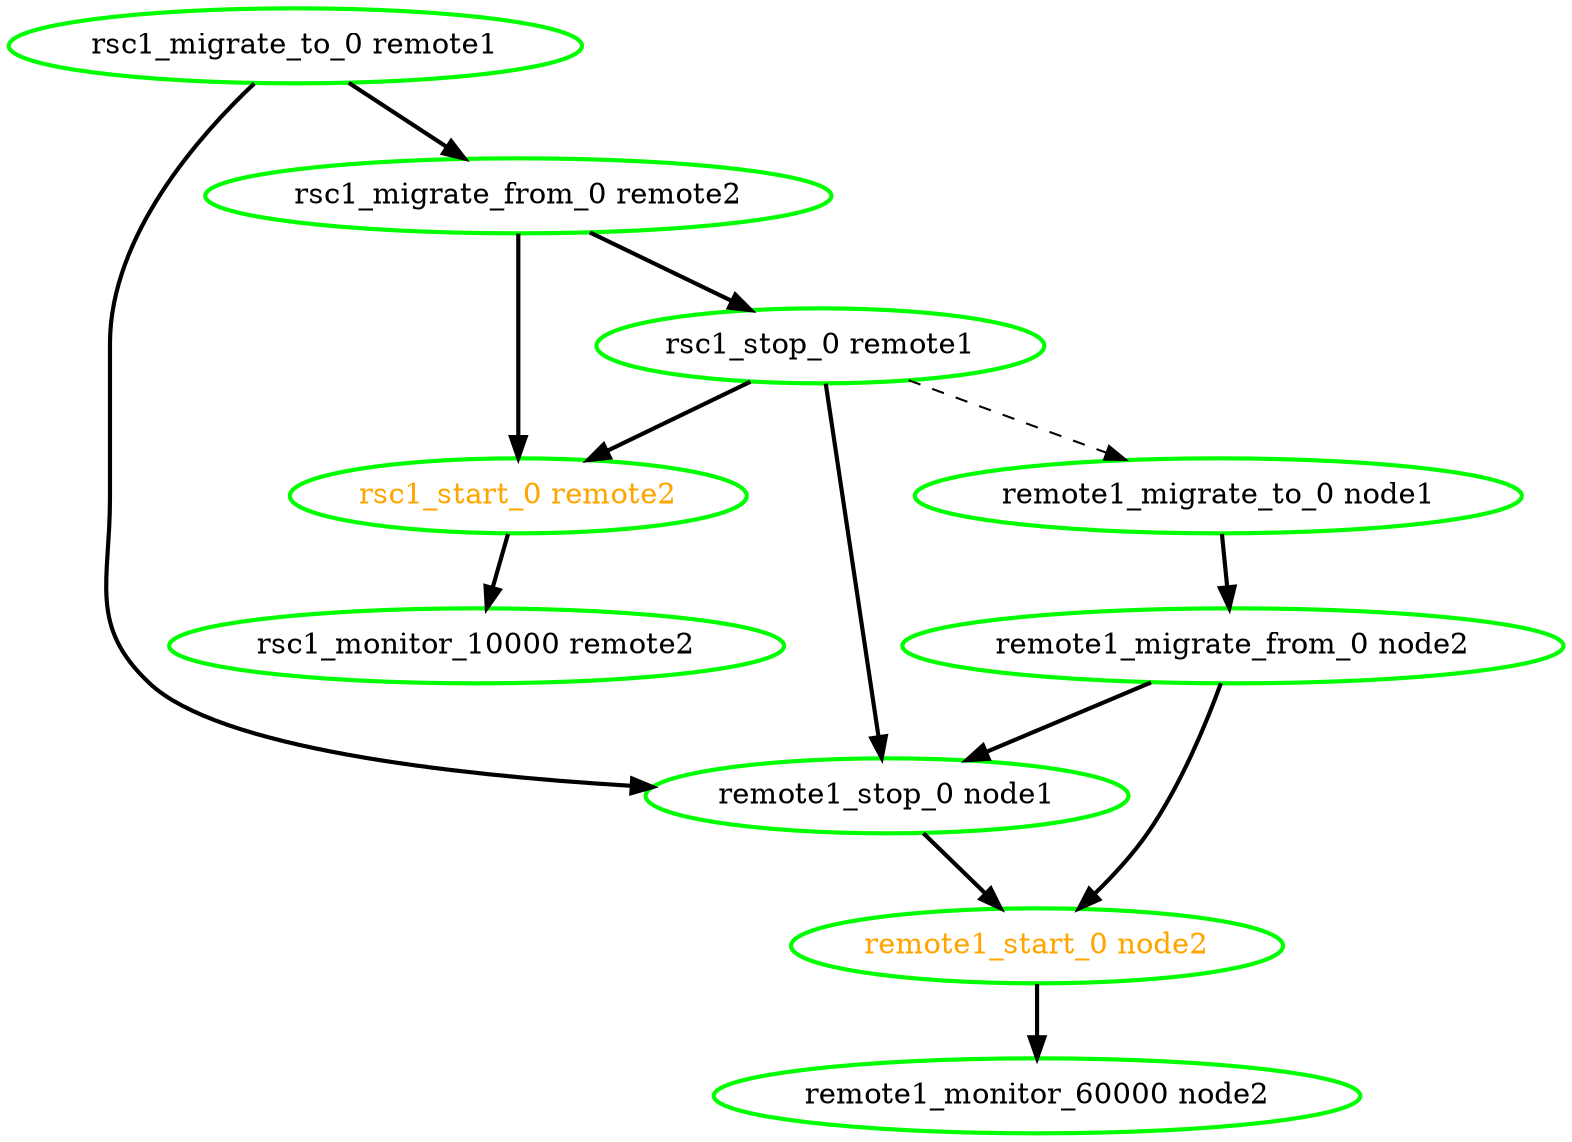 digraph "g" {
"remote1_migrate_from_0 node2" -> "remote1_start_0 node2" [ style = bold]
"remote1_migrate_from_0 node2" -> "remote1_stop_0 node1" [ style = bold]
"remote1_migrate_from_0 node2" [ style=bold color="green" fontcolor="black"]
"remote1_migrate_to_0 node1" -> "remote1_migrate_from_0 node2" [ style = bold]
"remote1_migrate_to_0 node1" [ style=bold color="green" fontcolor="black"]
"remote1_monitor_60000 node2" [ style=bold color="green" fontcolor="black"]
"remote1_start_0 node2" -> "remote1_monitor_60000 node2" [ style = bold]
"remote1_start_0 node2" [ style=bold color="green" fontcolor="orange"]
"remote1_stop_0 node1" -> "remote1_start_0 node2" [ style = bold]
"remote1_stop_0 node1" [ style=bold color="green" fontcolor="black"]
"rsc1_migrate_from_0 remote2" -> "rsc1_start_0 remote2" [ style = bold]
"rsc1_migrate_from_0 remote2" -> "rsc1_stop_0 remote1" [ style = bold]
"rsc1_migrate_from_0 remote2" [ style=bold color="green" fontcolor="black"]
"rsc1_migrate_to_0 remote1" -> "remote1_stop_0 node1" [ style = bold]
"rsc1_migrate_to_0 remote1" -> "rsc1_migrate_from_0 remote2" [ style = bold]
"rsc1_migrate_to_0 remote1" [ style=bold color="green" fontcolor="black"]
"rsc1_monitor_10000 remote2" [ style=bold color="green" fontcolor="black"]
"rsc1_start_0 remote2" -> "rsc1_monitor_10000 remote2" [ style = bold]
"rsc1_start_0 remote2" [ style=bold color="green" fontcolor="orange"]
"rsc1_stop_0 remote1" -> "remote1_migrate_to_0 node1" [ style = dashed]
"rsc1_stop_0 remote1" -> "remote1_stop_0 node1" [ style = bold]
"rsc1_stop_0 remote1" -> "rsc1_start_0 remote2" [ style = bold]
"rsc1_stop_0 remote1" [ style=bold color="green" fontcolor="black"]
}
